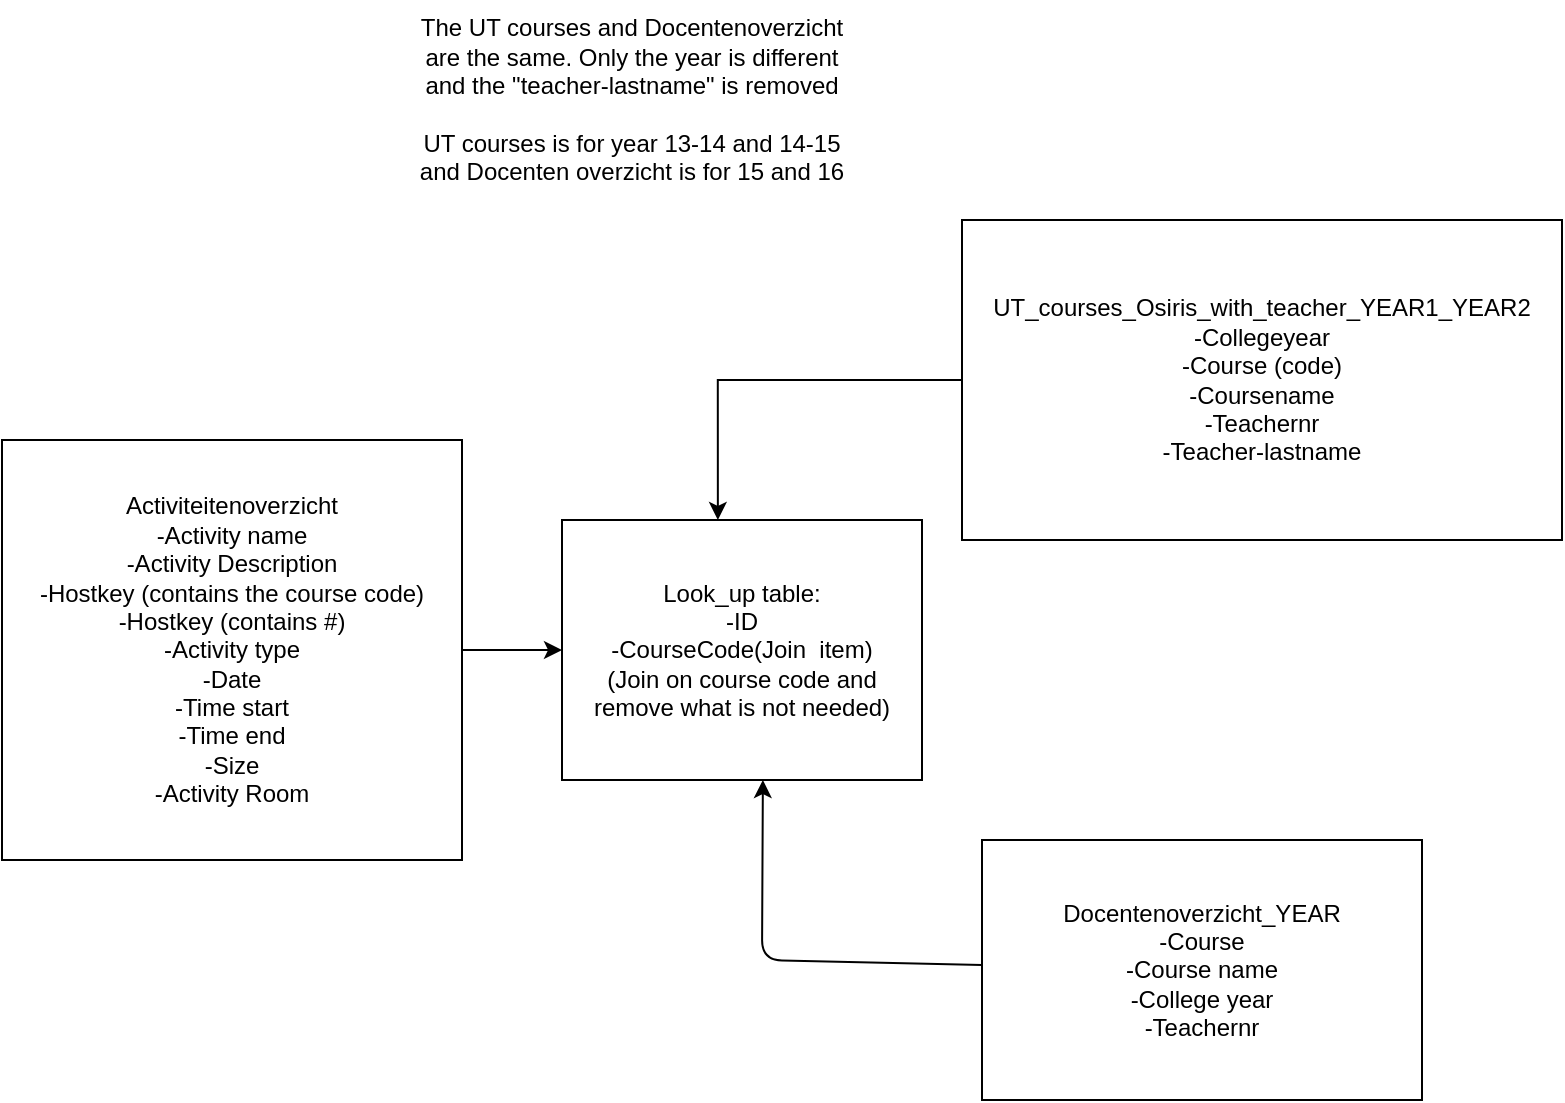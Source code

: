 <mxfile version="12.8.8" type="device"><diagram id="rrqOYl4UqbGEvJjXtqP7" name="Page-1"><mxGraphModel dx="1422" dy="1960" grid="1" gridSize="10" guides="1" tooltips="1" connect="1" arrows="1" fold="1" page="1" pageScale="1" pageWidth="827" pageHeight="1169" math="0" shadow="0"><root><mxCell id="0"/><mxCell id="1" parent="0"/><mxCell id="kLeoJhlHGKkfkmxdEe1e-7" style="edgeStyle=orthogonalEdgeStyle;rounded=0;orthogonalLoop=1;jettySize=auto;html=1;" parent="1" source="kLeoJhlHGKkfkmxdEe1e-1" target="kLeoJhlHGKkfkmxdEe1e-5" edge="1"><mxGeometry relative="1" as="geometry"/></mxCell><mxCell id="kLeoJhlHGKkfkmxdEe1e-1" value="&lt;div&gt;Activiteitenoverzicht&lt;/div&gt;&lt;div&gt;-Activity name&lt;/div&gt;&lt;div&gt;-Activity Description&lt;/div&gt;&lt;div&gt;-Hostkey (contains the course code)&lt;br&gt;&lt;/div&gt;&lt;div&gt;-Hostkey (contains #)&lt;br&gt;&lt;/div&gt;&lt;div&gt;-Activity type&lt;/div&gt;&lt;div&gt;-Date&lt;/div&gt;&lt;div&gt;-Time start&lt;/div&gt;&lt;div&gt;-Time end&lt;/div&gt;&lt;div&gt;-Size&lt;/div&gt;&lt;div&gt;-Activity Room&lt;br&gt;&lt;/div&gt;" style="rounded=0;whiteSpace=wrap;html=1;" parent="1" vertex="1"><mxGeometry x="30" y="210" width="230" height="210" as="geometry"/></mxCell><mxCell id="kLeoJhlHGKkfkmxdEe1e-9" style="edgeStyle=orthogonalEdgeStyle;rounded=0;orthogonalLoop=1;jettySize=auto;html=1;exitX=0;exitY=0.5;exitDx=0;exitDy=0;entryX=0.433;entryY=0;entryDx=0;entryDy=0;entryPerimeter=0;" parent="1" source="kLeoJhlHGKkfkmxdEe1e-2" target="kLeoJhlHGKkfkmxdEe1e-5" edge="1"><mxGeometry relative="1" as="geometry"/></mxCell><mxCell id="kLeoJhlHGKkfkmxdEe1e-2" value="&lt;div&gt;UT_courses_Osiris_with_teacher_YEAR1_YEAR2&lt;/div&gt;&lt;div&gt;-Collegeyear&lt;/div&gt;&lt;div&gt;-Course (code)&lt;/div&gt;&lt;div&gt;-Coursename&lt;/div&gt;&lt;div&gt;-Teachernr&lt;/div&gt;&lt;div&gt;-Teacher-lastname &lt;br&gt;&lt;/div&gt;" style="rounded=0;whiteSpace=wrap;html=1;" parent="1" vertex="1"><mxGeometry x="510" y="100" width="300" height="160" as="geometry"/></mxCell><mxCell id="kLeoJhlHGKkfkmxdEe1e-3" value="&lt;div&gt;Docentenoverzicht_YEAR&lt;/div&gt;&lt;div&gt;-Course&lt;/div&gt;&lt;div&gt;-Course name&lt;/div&gt;&lt;div&gt;-College year&lt;/div&gt;&lt;div&gt;-Teachernr&lt;br&gt;&lt;/div&gt;" style="rounded=0;whiteSpace=wrap;html=1;" parent="1" vertex="1"><mxGeometry x="520" y="410" width="220" height="130" as="geometry"/></mxCell><mxCell id="kLeoJhlHGKkfkmxdEe1e-4" value="&lt;div&gt;The UT courses and Docentenoverzicht are the same. Only the year is different and the &quot;teacher-lastname&quot; is removed&lt;/div&gt;&lt;div&gt;&lt;br&gt;&lt;/div&gt;&lt;div&gt;UT courses is for year 13-14 and 14-15 and Docenten overzicht is for 15 and 16&lt;br&gt;&lt;/div&gt;" style="text;html=1;strokeColor=none;fillColor=none;align=center;verticalAlign=middle;whiteSpace=wrap;rounded=0;" parent="1" vertex="1"><mxGeometry x="230" y="-10" width="230" height="100" as="geometry"/></mxCell><mxCell id="kLeoJhlHGKkfkmxdEe1e-5" value="&lt;div&gt;Look_up table:&lt;/div&gt;&lt;div&gt;-ID&lt;/div&gt;&lt;div&gt;-CourseCode(Join&amp;nbsp; item)&lt;/div&gt;(Join on course code and remove what is not needed)" style="rounded=0;whiteSpace=wrap;html=1;" parent="1" vertex="1"><mxGeometry x="310" y="250" width="180" height="130" as="geometry"/></mxCell><mxCell id="kLeoJhlHGKkfkmxdEe1e-10" value="" style="endArrow=classic;html=1;entryX=0.558;entryY=1;entryDx=0;entryDy=0;entryPerimeter=0;" parent="1" source="kLeoJhlHGKkfkmxdEe1e-3" target="kLeoJhlHGKkfkmxdEe1e-5" edge="1"><mxGeometry width="50" height="50" relative="1" as="geometry"><mxPoint x="520" y="390" as="sourcePoint"/><mxPoint x="570" y="340" as="targetPoint"/><Array as="points"><mxPoint x="410" y="470"/></Array></mxGeometry></mxCell></root></mxGraphModel></diagram></mxfile>